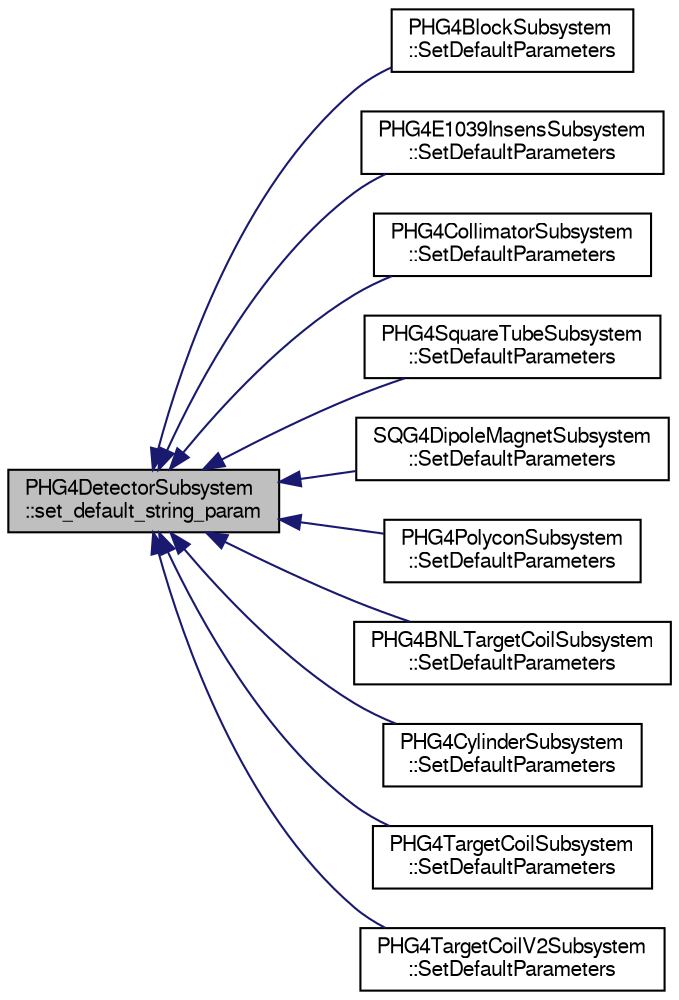 digraph "PHG4DetectorSubsystem::set_default_string_param"
{
  bgcolor="transparent";
  edge [fontname="FreeSans",fontsize="10",labelfontname="FreeSans",labelfontsize="10"];
  node [fontname="FreeSans",fontsize="10",shape=record];
  rankdir="LR";
  Node1 [label="PHG4DetectorSubsystem\l::set_default_string_param",height=0.2,width=0.4,color="black", fillcolor="grey75", style="filled" fontcolor="black"];
  Node1 -> Node2 [dir="back",color="midnightblue",fontsize="10",style="solid",fontname="FreeSans"];
  Node2 [label="PHG4BlockSubsystem\l::SetDefaultParameters",height=0.2,width=0.4,color="black",URL="$df/d14/classPHG4BlockSubsystem.html#ab703feea0231875301e07bb67e111068"];
  Node1 -> Node3 [dir="back",color="midnightblue",fontsize="10",style="solid",fontname="FreeSans"];
  Node3 [label="PHG4E1039InsensSubsystem\l::SetDefaultParameters",height=0.2,width=0.4,color="black",URL="$d9/d43/classPHG4E1039InsensSubsystem.html#a407298151129b0256cf211916c272209"];
  Node1 -> Node4 [dir="back",color="midnightblue",fontsize="10",style="solid",fontname="FreeSans"];
  Node4 [label="PHG4CollimatorSubsystem\l::SetDefaultParameters",height=0.2,width=0.4,color="black",URL="$de/d78/classPHG4CollimatorSubsystem.html#a930cd8a3be6173616d1c5fe00b28f1b5"];
  Node1 -> Node5 [dir="back",color="midnightblue",fontsize="10",style="solid",fontname="FreeSans"];
  Node5 [label="PHG4SquareTubeSubsystem\l::SetDefaultParameters",height=0.2,width=0.4,color="black",URL="$d4/d2d/classPHG4SquareTubeSubsystem.html#a93bb98957aa6ac6cd4c8516f51d8474c"];
  Node1 -> Node6 [dir="back",color="midnightblue",fontsize="10",style="solid",fontname="FreeSans"];
  Node6 [label="SQG4DipoleMagnetSubsystem\l::SetDefaultParameters",height=0.2,width=0.4,color="black",URL="$dc/d3f/classSQG4DipoleMagnetSubsystem.html#a160a2eae7fa4a1fe360d92ae8243abfa"];
  Node1 -> Node7 [dir="back",color="midnightblue",fontsize="10",style="solid",fontname="FreeSans"];
  Node7 [label="PHG4PolyconSubsystem\l::SetDefaultParameters",height=0.2,width=0.4,color="black",URL="$d6/d12/classPHG4PolyconSubsystem.html#a0506d008a2b05efbabb3c8a670ef6311"];
  Node1 -> Node8 [dir="back",color="midnightblue",fontsize="10",style="solid",fontname="FreeSans"];
  Node8 [label="PHG4BNLTargetCoilSubsystem\l::SetDefaultParameters",height=0.2,width=0.4,color="black",URL="$d9/df7/classPHG4BNLTargetCoilSubsystem.html#a1d83bb214a3161c0a35e558af3b5310d"];
  Node1 -> Node9 [dir="back",color="midnightblue",fontsize="10",style="solid",fontname="FreeSans"];
  Node9 [label="PHG4CylinderSubsystem\l::SetDefaultParameters",height=0.2,width=0.4,color="black",URL="$db/dc5/classPHG4CylinderSubsystem.html#a077f147993ce809de7faa97ed1aaafdd"];
  Node1 -> Node10 [dir="back",color="midnightblue",fontsize="10",style="solid",fontname="FreeSans"];
  Node10 [label="PHG4TargetCoilSubsystem\l::SetDefaultParameters",height=0.2,width=0.4,color="black",URL="$d8/d86/classPHG4TargetCoilSubsystem.html#a43165c6cea763ec16570f41378901489"];
  Node1 -> Node11 [dir="back",color="midnightblue",fontsize="10",style="solid",fontname="FreeSans"];
  Node11 [label="PHG4TargetCoilV2Subsystem\l::SetDefaultParameters",height=0.2,width=0.4,color="black",URL="$db/ddf/classPHG4TargetCoilV2Subsystem.html#a1274c4c4452e9e08cd4382ecd91e813f"];
}
